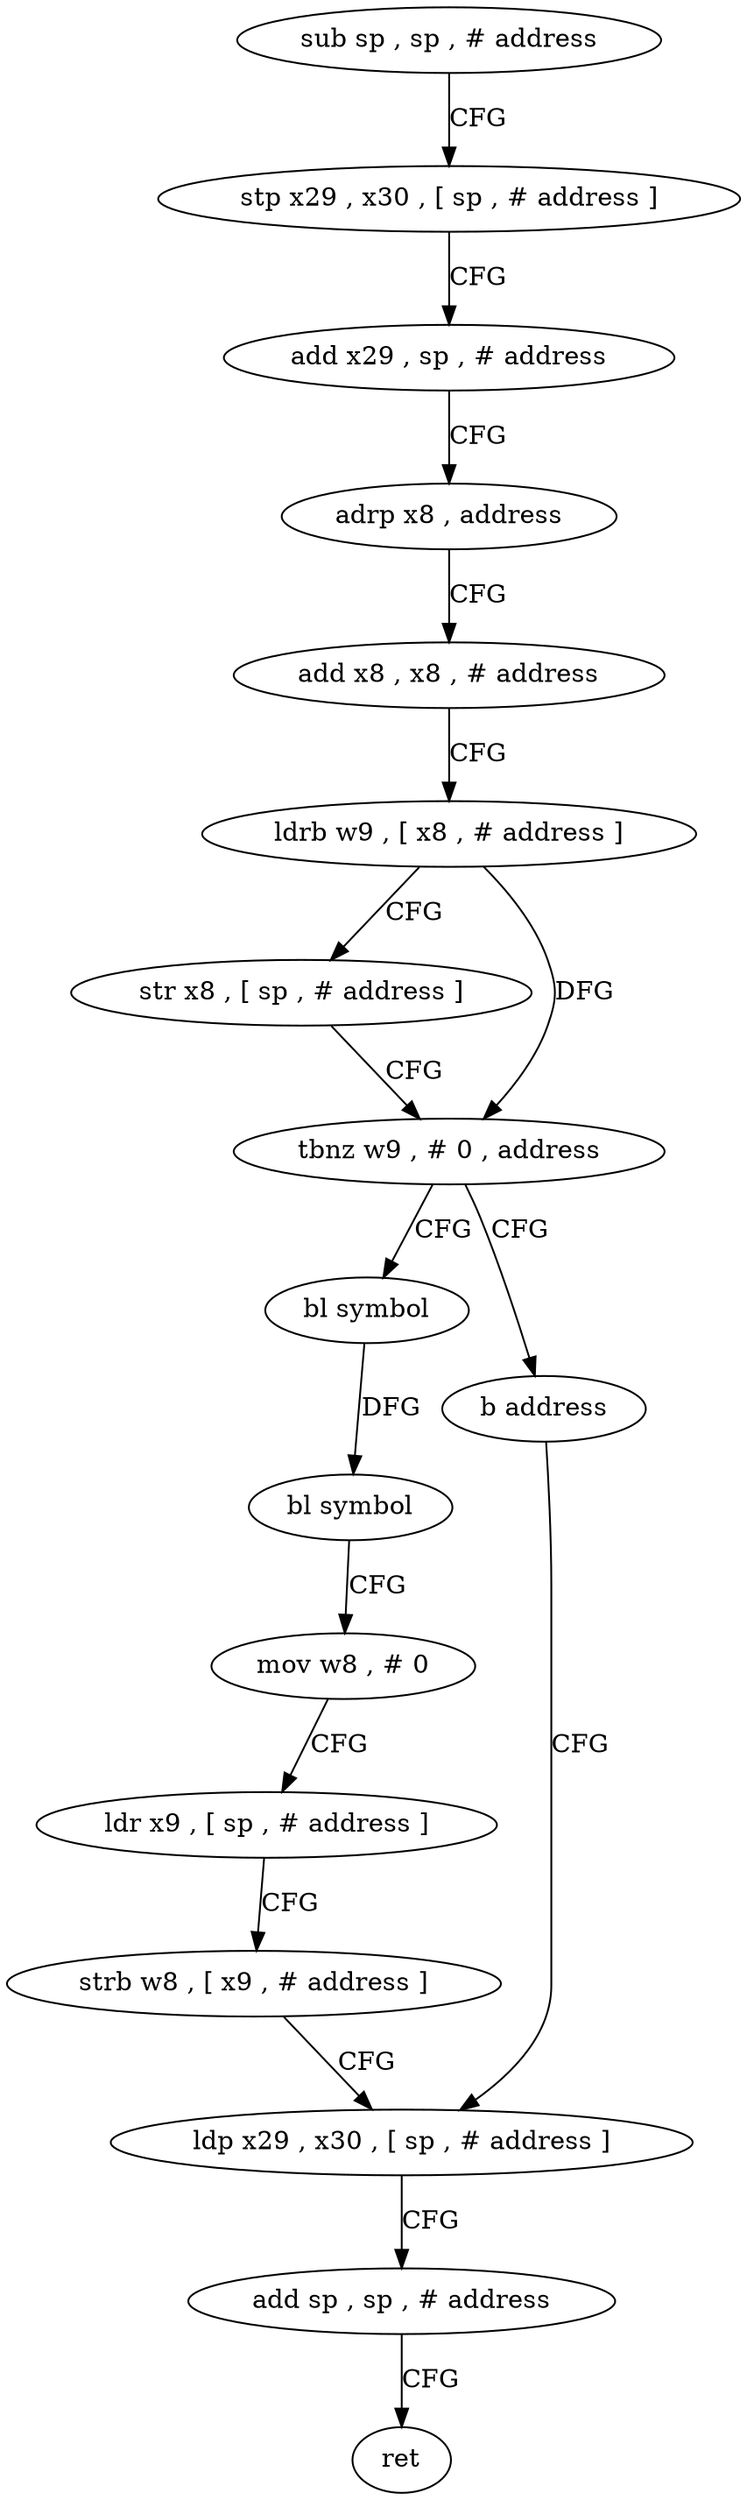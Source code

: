 digraph "func" {
"4245160" [label = "sub sp , sp , # address" ]
"4245164" [label = "stp x29 , x30 , [ sp , # address ]" ]
"4245168" [label = "add x29 , sp , # address" ]
"4245172" [label = "adrp x8 , address" ]
"4245176" [label = "add x8 , x8 , # address" ]
"4245180" [label = "ldrb w9 , [ x8 , # address ]" ]
"4245184" [label = "str x8 , [ sp , # address ]" ]
"4245188" [label = "tbnz w9 , # 0 , address" ]
"4245196" [label = "bl symbol" ]
"4245192" [label = "b address" ]
"4245200" [label = "bl symbol" ]
"4245204" [label = "mov w8 , # 0" ]
"4245208" [label = "ldr x9 , [ sp , # address ]" ]
"4245212" [label = "strb w8 , [ x9 , # address ]" ]
"4245216" [label = "ldp x29 , x30 , [ sp , # address ]" ]
"4245220" [label = "add sp , sp , # address" ]
"4245224" [label = "ret" ]
"4245160" -> "4245164" [ label = "CFG" ]
"4245164" -> "4245168" [ label = "CFG" ]
"4245168" -> "4245172" [ label = "CFG" ]
"4245172" -> "4245176" [ label = "CFG" ]
"4245176" -> "4245180" [ label = "CFG" ]
"4245180" -> "4245184" [ label = "CFG" ]
"4245180" -> "4245188" [ label = "DFG" ]
"4245184" -> "4245188" [ label = "CFG" ]
"4245188" -> "4245196" [ label = "CFG" ]
"4245188" -> "4245192" [ label = "CFG" ]
"4245196" -> "4245200" [ label = "DFG" ]
"4245192" -> "4245216" [ label = "CFG" ]
"4245200" -> "4245204" [ label = "CFG" ]
"4245204" -> "4245208" [ label = "CFG" ]
"4245208" -> "4245212" [ label = "CFG" ]
"4245212" -> "4245216" [ label = "CFG" ]
"4245216" -> "4245220" [ label = "CFG" ]
"4245220" -> "4245224" [ label = "CFG" ]
}
